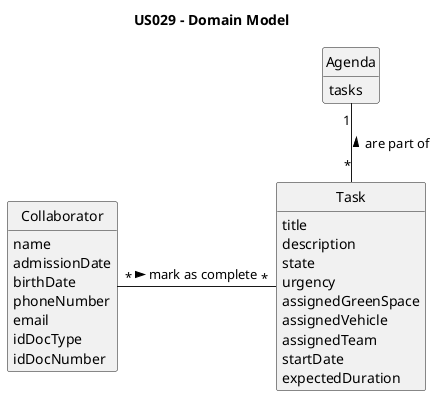 @startuml
skinparam monochrome true
skinparam packageStyle rectangle
skinparam shadowing false

'left to right direction

skinparam classAttributeIconSize 0

hide circle
hide methods

title US029 - Domain Model

class Agenda{
    tasks
}

class Task{
    title
    description
    state
    urgency
    assignedGreenSpace
    assignedVehicle
    assignedTeam
    startDate
    expectedDuration
}

class Collaborator{
    name
    admissionDate
    birthDate
    phoneNumber
    email
    idDocType
    idDocNumber
}


Task "*" -u- "1" Agenda : "are part of >"
Collaborator "*" -right- "*" Task : "mark as complete >"
@enduml